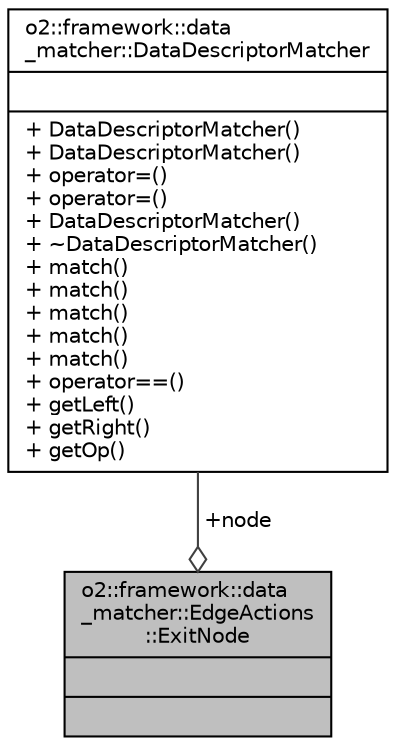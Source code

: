 digraph "o2::framework::data_matcher::EdgeActions::ExitNode"
{
 // INTERACTIVE_SVG=YES
  bgcolor="transparent";
  edge [fontname="Helvetica",fontsize="10",labelfontname="Helvetica",labelfontsize="10"];
  node [fontname="Helvetica",fontsize="10",shape=record];
  Node1 [label="{o2::framework::data\l_matcher::EdgeActions\l::ExitNode\n||}",height=0.2,width=0.4,color="black", fillcolor="grey75", style="filled", fontcolor="black"];
  Node2 -> Node1 [color="grey25",fontsize="10",style="solid",label=" +node" ,arrowhead="odiamond",fontname="Helvetica"];
  Node2 [label="{o2::framework::data\l_matcher::DataDescriptorMatcher\n||+ DataDescriptorMatcher()\l+ DataDescriptorMatcher()\l+ operator=()\l+ operator=()\l+ DataDescriptorMatcher()\l+ ~DataDescriptorMatcher()\l+ match()\l+ match()\l+ match()\l+ match()\l+ match()\l+ operator==()\l+ getLeft()\l+ getRight()\l+ getOp()\l}",height=0.2,width=0.4,color="black",URL="$d0/d98/classo2_1_1framework_1_1data__matcher_1_1DataDescriptorMatcher.html"];
}
